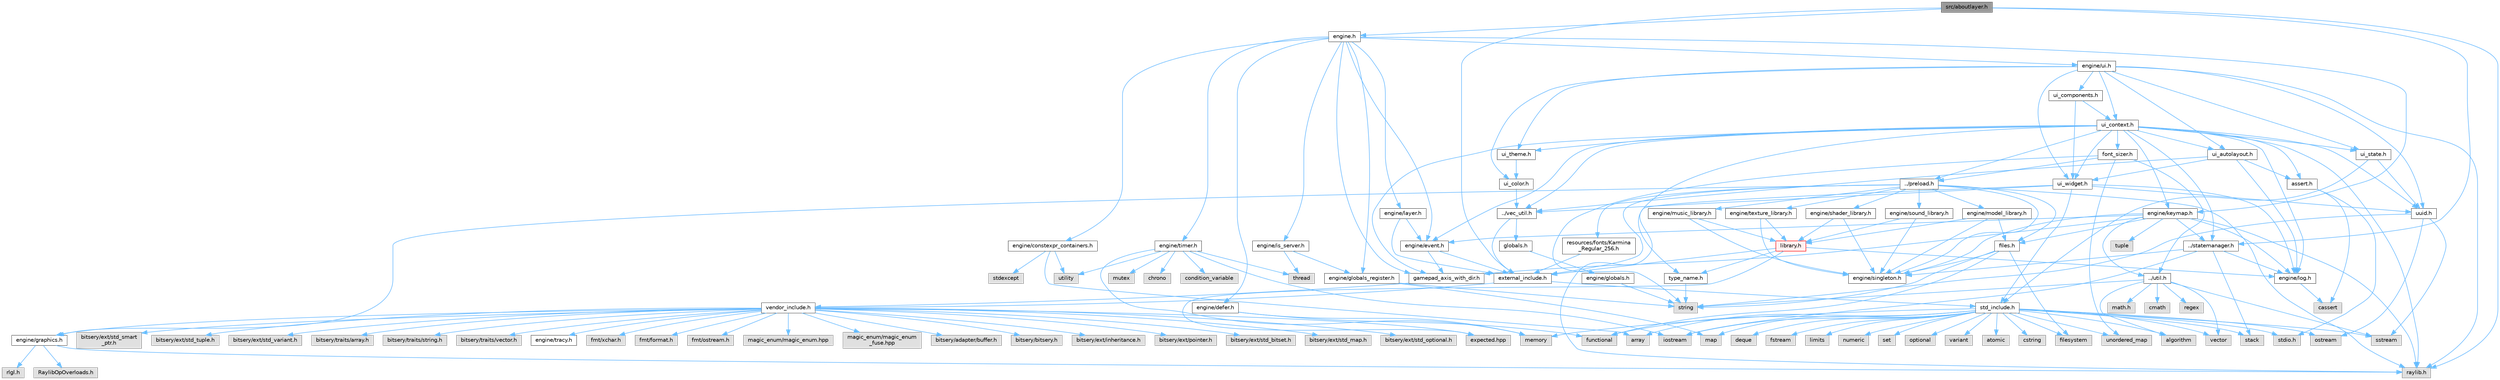 digraph "src/aboutlayer.h"
{
 // LATEX_PDF_SIZE
  bgcolor="transparent";
  edge [fontname=Helvetica,fontsize=10,labelfontname=Helvetica,labelfontsize=10];
  node [fontname=Helvetica,fontsize=10,shape=box,height=0.2,width=0.4];
  Node1 [label="src/aboutlayer.h",height=0.2,width=0.4,color="gray40", fillcolor="grey60", style="filled", fontcolor="black",tooltip=" "];
  Node1 -> Node2 [color="steelblue1",style="solid"];
  Node2 [label="external_include.h",height=0.2,width=0.4,color="grey40", fillcolor="white", style="filled",URL="$d7/daf/external__include_8h.html",tooltip=" "];
  Node2 -> Node3 [color="steelblue1",style="solid"];
  Node3 [label="std_include.h",height=0.2,width=0.4,color="grey40", fillcolor="white", style="filled",URL="$d4/dae/std__include_8h.html",tooltip=" "];
  Node3 -> Node4 [color="steelblue1",style="solid"];
  Node4 [label="stdio.h",height=0.2,width=0.4,color="grey60", fillcolor="#E0E0E0", style="filled",tooltip=" "];
  Node3 -> Node5 [color="steelblue1",style="solid"];
  Node5 [label="algorithm",height=0.2,width=0.4,color="grey60", fillcolor="#E0E0E0", style="filled",tooltip=" "];
  Node3 -> Node6 [color="steelblue1",style="solid"];
  Node6 [label="array",height=0.2,width=0.4,color="grey60", fillcolor="#E0E0E0", style="filled",tooltip=" "];
  Node3 -> Node7 [color="steelblue1",style="solid"];
  Node7 [label="atomic",height=0.2,width=0.4,color="grey60", fillcolor="#E0E0E0", style="filled",tooltip=" "];
  Node3 -> Node8 [color="steelblue1",style="solid"];
  Node8 [label="cstring",height=0.2,width=0.4,color="grey60", fillcolor="#E0E0E0", style="filled",tooltip=" "];
  Node3 -> Node9 [color="steelblue1",style="solid"];
  Node9 [label="deque",height=0.2,width=0.4,color="grey60", fillcolor="#E0E0E0", style="filled",tooltip=" "];
  Node3 -> Node10 [color="steelblue1",style="solid"];
  Node10 [label="filesystem",height=0.2,width=0.4,color="grey60", fillcolor="#E0E0E0", style="filled",tooltip=" "];
  Node3 -> Node11 [color="steelblue1",style="solid"];
  Node11 [label="fstream",height=0.2,width=0.4,color="grey60", fillcolor="#E0E0E0", style="filled",tooltip=" "];
  Node3 -> Node12 [color="steelblue1",style="solid"];
  Node12 [label="functional",height=0.2,width=0.4,color="grey60", fillcolor="#E0E0E0", style="filled",tooltip=" "];
  Node3 -> Node13 [color="steelblue1",style="solid"];
  Node13 [label="iostream",height=0.2,width=0.4,color="grey60", fillcolor="#E0E0E0", style="filled",tooltip=" "];
  Node3 -> Node14 [color="steelblue1",style="solid"];
  Node14 [label="limits",height=0.2,width=0.4,color="grey60", fillcolor="#E0E0E0", style="filled",tooltip=" "];
  Node3 -> Node15 [color="steelblue1",style="solid"];
  Node15 [label="map",height=0.2,width=0.4,color="grey60", fillcolor="#E0E0E0", style="filled",tooltip=" "];
  Node3 -> Node16 [color="steelblue1",style="solid"];
  Node16 [label="memory",height=0.2,width=0.4,color="grey60", fillcolor="#E0E0E0", style="filled",tooltip=" "];
  Node3 -> Node17 [color="steelblue1",style="solid"];
  Node17 [label="numeric",height=0.2,width=0.4,color="grey60", fillcolor="#E0E0E0", style="filled",tooltip=" "];
  Node3 -> Node18 [color="steelblue1",style="solid"];
  Node18 [label="optional",height=0.2,width=0.4,color="grey60", fillcolor="#E0E0E0", style="filled",tooltip=" "];
  Node3 -> Node19 [color="steelblue1",style="solid"];
  Node19 [label="ostream",height=0.2,width=0.4,color="grey60", fillcolor="#E0E0E0", style="filled",tooltip=" "];
  Node3 -> Node20 [color="steelblue1",style="solid"];
  Node20 [label="set",height=0.2,width=0.4,color="grey60", fillcolor="#E0E0E0", style="filled",tooltip=" "];
  Node3 -> Node21 [color="steelblue1",style="solid"];
  Node21 [label="sstream",height=0.2,width=0.4,color="grey60", fillcolor="#E0E0E0", style="filled",tooltip=" "];
  Node3 -> Node22 [color="steelblue1",style="solid"];
  Node22 [label="stack",height=0.2,width=0.4,color="grey60", fillcolor="#E0E0E0", style="filled",tooltip=" "];
  Node3 -> Node23 [color="steelblue1",style="solid"];
  Node23 [label="unordered_map",height=0.2,width=0.4,color="grey60", fillcolor="#E0E0E0", style="filled",tooltip=" "];
  Node3 -> Node24 [color="steelblue1",style="solid"];
  Node24 [label="variant",height=0.2,width=0.4,color="grey60", fillcolor="#E0E0E0", style="filled",tooltip=" "];
  Node3 -> Node25 [color="steelblue1",style="solid"];
  Node25 [label="vector",height=0.2,width=0.4,color="grey60", fillcolor="#E0E0E0", style="filled",tooltip=" "];
  Node2 -> Node26 [color="steelblue1",style="solid"];
  Node26 [label="vendor_include.h",height=0.2,width=0.4,color="grey40", fillcolor="white", style="filled",URL="$d6/dba/vendor__include_8h.html",tooltip=" "];
  Node26 -> Node27 [color="steelblue1",style="solid"];
  Node27 [label="engine/graphics.h",height=0.2,width=0.4,color="grey40", fillcolor="white", style="filled",URL="$d7/d04/graphics_8h.html",tooltip=" "];
  Node27 -> Node28 [color="steelblue1",style="solid"];
  Node28 [label="raylib.h",height=0.2,width=0.4,color="grey60", fillcolor="#E0E0E0", style="filled",tooltip=" "];
  Node27 -> Node29 [color="steelblue1",style="solid"];
  Node29 [label="rlgl.h",height=0.2,width=0.4,color="grey60", fillcolor="#E0E0E0", style="filled",tooltip=" "];
  Node27 -> Node30 [color="steelblue1",style="solid"];
  Node30 [label="RaylibOpOverloads.h",height=0.2,width=0.4,color="grey60", fillcolor="#E0E0E0", style="filled",tooltip=" "];
  Node26 -> Node31 [color="steelblue1",style="solid"];
  Node31 [label="fmt/format.h",height=0.2,width=0.4,color="grey60", fillcolor="#E0E0E0", style="filled",tooltip=" "];
  Node26 -> Node32 [color="steelblue1",style="solid"];
  Node32 [label="fmt/ostream.h",height=0.2,width=0.4,color="grey60", fillcolor="#E0E0E0", style="filled",tooltip=" "];
  Node26 -> Node33 [color="steelblue1",style="solid"];
  Node33 [label="fmt/xchar.h",height=0.2,width=0.4,color="grey60", fillcolor="#E0E0E0", style="filled",tooltip=" "];
  Node26 -> Node34 [color="steelblue1",style="solid"];
  Node34 [label="expected.hpp",height=0.2,width=0.4,color="grey60", fillcolor="#E0E0E0", style="filled",tooltip=" "];
  Node26 -> Node35 [color="steelblue1",style="solid"];
  Node35 [label="magic_enum/magic_enum.hpp",height=0.2,width=0.4,color="grey60", fillcolor="#E0E0E0", style="filled",tooltip=" "];
  Node26 -> Node36 [color="steelblue1",style="solid"];
  Node36 [label="magic_enum/magic_enum\l_fuse.hpp",height=0.2,width=0.4,color="grey60", fillcolor="#E0E0E0", style="filled",tooltip=" "];
  Node26 -> Node37 [color="steelblue1",style="solid"];
  Node37 [label="bitsery/adapter/buffer.h",height=0.2,width=0.4,color="grey60", fillcolor="#E0E0E0", style="filled",tooltip=" "];
  Node26 -> Node38 [color="steelblue1",style="solid"];
  Node38 [label="bitsery/bitsery.h",height=0.2,width=0.4,color="grey60", fillcolor="#E0E0E0", style="filled",tooltip=" "];
  Node26 -> Node39 [color="steelblue1",style="solid"];
  Node39 [label="bitsery/ext/inheritance.h",height=0.2,width=0.4,color="grey60", fillcolor="#E0E0E0", style="filled",tooltip=" "];
  Node26 -> Node40 [color="steelblue1",style="solid"];
  Node40 [label="bitsery/ext/pointer.h",height=0.2,width=0.4,color="grey60", fillcolor="#E0E0E0", style="filled",tooltip=" "];
  Node26 -> Node41 [color="steelblue1",style="solid"];
  Node41 [label="bitsery/ext/std_bitset.h",height=0.2,width=0.4,color="grey60", fillcolor="#E0E0E0", style="filled",tooltip=" "];
  Node26 -> Node42 [color="steelblue1",style="solid"];
  Node42 [label="bitsery/ext/std_map.h",height=0.2,width=0.4,color="grey60", fillcolor="#E0E0E0", style="filled",tooltip=" "];
  Node26 -> Node43 [color="steelblue1",style="solid"];
  Node43 [label="bitsery/ext/std_optional.h",height=0.2,width=0.4,color="grey60", fillcolor="#E0E0E0", style="filled",tooltip=" "];
  Node26 -> Node44 [color="steelblue1",style="solid"];
  Node44 [label="bitsery/ext/std_smart\l_ptr.h",height=0.2,width=0.4,color="grey60", fillcolor="#E0E0E0", style="filled",tooltip=" "];
  Node26 -> Node45 [color="steelblue1",style="solid"];
  Node45 [label="bitsery/ext/std_tuple.h",height=0.2,width=0.4,color="grey60", fillcolor="#E0E0E0", style="filled",tooltip=" "];
  Node26 -> Node46 [color="steelblue1",style="solid"];
  Node46 [label="bitsery/ext/std_variant.h",height=0.2,width=0.4,color="grey60", fillcolor="#E0E0E0", style="filled",tooltip=" "];
  Node26 -> Node47 [color="steelblue1",style="solid"];
  Node47 [label="bitsery/traits/array.h",height=0.2,width=0.4,color="grey60", fillcolor="#E0E0E0", style="filled",tooltip=" "];
  Node26 -> Node48 [color="steelblue1",style="solid"];
  Node48 [label="bitsery/traits/string.h",height=0.2,width=0.4,color="grey60", fillcolor="#E0E0E0", style="filled",tooltip=" "];
  Node26 -> Node49 [color="steelblue1",style="solid"];
  Node49 [label="bitsery/traits/vector.h",height=0.2,width=0.4,color="grey60", fillcolor="#E0E0E0", style="filled",tooltip=" "];
  Node26 -> Node50 [color="steelblue1",style="solid"];
  Node50 [label="engine/tracy.h",height=0.2,width=0.4,color="grey40", fillcolor="white", style="filled",URL="$d6/d15/tracy_8h.html",tooltip=" "];
  Node1 -> Node28 [color="steelblue1",style="solid"];
  Node1 -> Node51 [color="steelblue1",style="solid"];
  Node51 [label="engine.h",height=0.2,width=0.4,color="grey40", fillcolor="white", style="filled",URL="$d1/d55/engine_8h.html",tooltip=" "];
  Node51 -> Node52 [color="steelblue1",style="solid"];
  Node52 [label="engine/constexpr_containers.h",height=0.2,width=0.4,color="grey40", fillcolor="white", style="filled",URL="$d3/dc4/constexpr__containers_8h.html",tooltip=" "];
  Node52 -> Node6 [color="steelblue1",style="solid"];
  Node52 -> Node53 [color="steelblue1",style="solid"];
  Node53 [label="stdexcept",height=0.2,width=0.4,color="grey60", fillcolor="#E0E0E0", style="filled",tooltip=" "];
  Node52 -> Node54 [color="steelblue1",style="solid"];
  Node54 [label="utility",height=0.2,width=0.4,color="grey60", fillcolor="#E0E0E0", style="filled",tooltip=" "];
  Node51 -> Node55 [color="steelblue1",style="solid"];
  Node55 [label="engine/defer.h",height=0.2,width=0.4,color="grey40", fillcolor="white", style="filled",URL="$db/df4/defer_8h.html",tooltip=" "];
  Node55 -> Node12 [color="steelblue1",style="solid"];
  Node55 -> Node16 [color="steelblue1",style="solid"];
  Node51 -> Node56 [color="steelblue1",style="solid"];
  Node56 [label="engine/event.h",height=0.2,width=0.4,color="grey40", fillcolor="white", style="filled",URL="$dd/d20/event_8h.html",tooltip=" "];
  Node56 -> Node2 [color="steelblue1",style="solid"];
  Node56 -> Node57 [color="steelblue1",style="solid"];
  Node57 [label="gamepad_axis_with_dir.h",height=0.2,width=0.4,color="grey40", fillcolor="white", style="filled",URL="$db/d29/gamepad__axis__with__dir_8h.html",tooltip=" "];
  Node57 -> Node26 [color="steelblue1",style="solid"];
  Node51 -> Node57 [color="steelblue1",style="solid"];
  Node51 -> Node58 [color="steelblue1",style="solid"];
  Node58 [label="engine/globals_register.h",height=0.2,width=0.4,color="grey40", fillcolor="white", style="filled",URL="$db/da1/globals__register_8h.html",tooltip=" "];
  Node58 -> Node15 [color="steelblue1",style="solid"];
  Node58 -> Node59 [color="steelblue1",style="solid"];
  Node59 [label="string",height=0.2,width=0.4,color="grey60", fillcolor="#E0E0E0", style="filled",tooltip=" "];
  Node51 -> Node60 [color="steelblue1",style="solid"];
  Node60 [label="engine/is_server.h",height=0.2,width=0.4,color="grey40", fillcolor="white", style="filled",URL="$d6/db9/is__server_8h.html",tooltip=" "];
  Node60 -> Node61 [color="steelblue1",style="solid"];
  Node61 [label="thread",height=0.2,width=0.4,color="grey60", fillcolor="#E0E0E0", style="filled",tooltip=" "];
  Node60 -> Node58 [color="steelblue1",style="solid"];
  Node51 -> Node62 [color="steelblue1",style="solid"];
  Node62 [label="engine/keymap.h",height=0.2,width=0.4,color="grey40", fillcolor="white", style="filled",URL="$da/d9a/keymap_8h.html",tooltip=" "];
  Node62 -> Node63 [color="steelblue1",style="solid"];
  Node63 [label="tuple",height=0.2,width=0.4,color="grey60", fillcolor="#E0E0E0", style="filled",tooltip=" "];
  Node62 -> Node28 [color="steelblue1",style="solid"];
  Node62 -> Node64 [color="steelblue1",style="solid"];
  Node64 [label="../statemanager.h",height=0.2,width=0.4,color="grey40", fillcolor="white", style="filled",URL="$d2/d5f/statemanager_8h.html",tooltip=" "];
  Node64 -> Node13 [color="steelblue1",style="solid"];
  Node64 -> Node22 [color="steelblue1",style="solid"];
  Node64 -> Node65 [color="steelblue1",style="solid"];
  Node65 [label="engine/log.h",height=0.2,width=0.4,color="grey40", fillcolor="white", style="filled",URL="$d7/d7f/log_8h.html",tooltip=" "];
  Node65 -> Node66 [color="steelblue1",style="solid"];
  Node66 [label="cassert",height=0.2,width=0.4,color="grey60", fillcolor="#E0E0E0", style="filled",tooltip=" "];
  Node64 -> Node67 [color="steelblue1",style="solid"];
  Node67 [label="engine/singleton.h",height=0.2,width=0.4,color="grey40", fillcolor="white", style="filled",URL="$d4/d0b/singleton_8h.html",tooltip=" "];
  Node62 -> Node68 [color="steelblue1",style="solid"];
  Node68 [label="../util.h",height=0.2,width=0.4,color="grey40", fillcolor="white", style="filled",URL="$d8/d3c/util_8h.html",tooltip=" "];
  Node68 -> Node69 [color="steelblue1",style="solid"];
  Node69 [label="math.h",height=0.2,width=0.4,color="grey60", fillcolor="#E0E0E0", style="filled",tooltip=" "];
  Node68 -> Node5 [color="steelblue1",style="solid"];
  Node68 -> Node70 [color="steelblue1",style="solid"];
  Node70 [label="cmath",height=0.2,width=0.4,color="grey60", fillcolor="#E0E0E0", style="filled",tooltip=" "];
  Node68 -> Node71 [color="steelblue1",style="solid"];
  Node71 [label="regex",height=0.2,width=0.4,color="grey60", fillcolor="#E0E0E0", style="filled",tooltip=" "];
  Node68 -> Node21 [color="steelblue1",style="solid"];
  Node68 -> Node59 [color="steelblue1",style="solid"];
  Node68 -> Node25 [color="steelblue1",style="solid"];
  Node62 -> Node72 [color="steelblue1",style="solid"];
  Node72 [label="files.h",height=0.2,width=0.4,color="grey40", fillcolor="white", style="filled",URL="$dd/d20/files_8h.html",tooltip=" "];
  Node72 -> Node10 [color="steelblue1",style="solid"];
  Node72 -> Node12 [color="steelblue1",style="solid"];
  Node72 -> Node59 [color="steelblue1",style="solid"];
  Node72 -> Node67 [color="steelblue1",style="solid"];
  Node62 -> Node56 [color="steelblue1",style="solid"];
  Node62 -> Node57 [color="steelblue1",style="solid"];
  Node62 -> Node65 [color="steelblue1",style="solid"];
  Node62 -> Node67 [color="steelblue1",style="solid"];
  Node51 -> Node73 [color="steelblue1",style="solid"];
  Node73 [label="engine/layer.h",height=0.2,width=0.4,color="grey40", fillcolor="white", style="filled",URL="$d3/d3b/layer_8h.html",tooltip=" "];
  Node73 -> Node2 [color="steelblue1",style="solid"];
  Node73 -> Node56 [color="steelblue1",style="solid"];
  Node51 -> Node74 [color="steelblue1",style="solid"];
  Node74 [label="engine/timer.h",height=0.2,width=0.4,color="grey40", fillcolor="white", style="filled",URL="$d5/dd0/timer_8h.html",tooltip=" "];
  Node74 -> Node75 [color="steelblue1",style="solid"];
  Node75 [label="chrono",height=0.2,width=0.4,color="grey60", fillcolor="#E0E0E0", style="filled",tooltip=" "];
  Node74 -> Node76 [color="steelblue1",style="solid"];
  Node76 [label="condition_variable",height=0.2,width=0.4,color="grey60", fillcolor="#E0E0E0", style="filled",tooltip=" "];
  Node74 -> Node13 [color="steelblue1",style="solid"];
  Node74 -> Node16 [color="steelblue1",style="solid"];
  Node74 -> Node77 [color="steelblue1",style="solid"];
  Node77 [label="mutex",height=0.2,width=0.4,color="grey60", fillcolor="#E0E0E0", style="filled",tooltip=" "];
  Node74 -> Node61 [color="steelblue1",style="solid"];
  Node74 -> Node54 [color="steelblue1",style="solid"];
  Node51 -> Node78 [color="steelblue1",style="solid"];
  Node78 [label="engine/ui.h",height=0.2,width=0.4,color="grey40", fillcolor="white", style="filled",URL="$d9/d3b/ui_8h.html",tooltip=" "];
  Node78 -> Node28 [color="steelblue1",style="solid"];
  Node78 -> Node79 [color="steelblue1",style="solid"];
  Node79 [label="ui_autolayout.h",height=0.2,width=0.4,color="grey40", fillcolor="white", style="filled",URL="$d8/dcd/ui__autolayout_8h.html",tooltip=" "];
  Node79 -> Node80 [color="steelblue1",style="solid"];
  Node80 [label="../vec_util.h",height=0.2,width=0.4,color="grey40", fillcolor="white", style="filled",URL="$d0/d3f/vec__util_8h.html",tooltip=" "];
  Node80 -> Node2 [color="steelblue1",style="solid"];
  Node80 -> Node81 [color="steelblue1",style="solid"];
  Node81 [label="globals.h",height=0.2,width=0.4,color="grey40", fillcolor="white", style="filled",URL="$d5/d87/globals_8h.html",tooltip=" "];
  Node81 -> Node82 [color="steelblue1",style="solid"];
  Node82 [label="engine/globals.h",height=0.2,width=0.4,color="grey40", fillcolor="white", style="filled",URL="$d4/df4/engine_2globals_8h.html",tooltip=" "];
  Node82 -> Node59 [color="steelblue1",style="solid"];
  Node79 -> Node83 [color="steelblue1",style="solid"];
  Node83 [label="assert.h",height=0.2,width=0.4,color="grey40", fillcolor="white", style="filled",URL="$dc/da7/assert_8h.html",tooltip=" "];
  Node83 -> Node4 [color="steelblue1",style="solid"];
  Node83 -> Node66 [color="steelblue1",style="solid"];
  Node79 -> Node65 [color="steelblue1",style="solid"];
  Node79 -> Node84 [color="steelblue1",style="solid"];
  Node84 [label="ui_widget.h",height=0.2,width=0.4,color="grey40", fillcolor="white", style="filled",URL="$de/d06/ui__widget_8h.html",tooltip=" "];
  Node84 -> Node3 [color="steelblue1",style="solid"];
  Node84 -> Node80 [color="steelblue1",style="solid"];
  Node84 -> Node65 [color="steelblue1",style="solid"];
  Node84 -> Node28 [color="steelblue1",style="solid"];
  Node84 -> Node85 [color="steelblue1",style="solid"];
  Node85 [label="uuid.h",height=0.2,width=0.4,color="grey40", fillcolor="white", style="filled",URL="$dd/d1d/uuid_8h.html",tooltip=" "];
  Node85 -> Node19 [color="steelblue1",style="solid"];
  Node85 -> Node21 [color="steelblue1",style="solid"];
  Node85 -> Node59 [color="steelblue1",style="solid"];
  Node78 -> Node86 [color="steelblue1",style="solid"];
  Node86 [label="ui_color.h",height=0.2,width=0.4,color="grey40", fillcolor="white", style="filled",URL="$db/d82/ui__color_8h.html",tooltip=" "];
  Node86 -> Node80 [color="steelblue1",style="solid"];
  Node78 -> Node87 [color="steelblue1",style="solid"];
  Node87 [label="ui_components.h",height=0.2,width=0.4,color="grey40", fillcolor="white", style="filled",URL="$d5/dd8/ui__components_8h.html",tooltip=" "];
  Node87 -> Node88 [color="steelblue1",style="solid"];
  Node88 [label="ui_context.h",height=0.2,width=0.4,color="grey40", fillcolor="white", style="filled",URL="$d7/d92/ui__context_8h.html",tooltip=" "];
  Node88 -> Node89 [color="steelblue1",style="solid"];
  Node89 [label="../preload.h",height=0.2,width=0.4,color="grey40", fillcolor="white", style="filled",URL="$d5/d34/preload_8h.html",tooltip=" "];
  Node89 -> Node2 [color="steelblue1",style="solid"];
  Node89 -> Node27 [color="steelblue1",style="solid"];
  Node89 -> Node67 [color="steelblue1",style="solid"];
  Node89 -> Node28 [color="steelblue1",style="solid"];
  Node89 -> Node72 [color="steelblue1",style="solid"];
  Node89 -> Node90 [color="steelblue1",style="solid"];
  Node90 [label="engine/model_library.h",height=0.2,width=0.4,color="grey40", fillcolor="white", style="filled",URL="$d0/dd0/model__library_8h.html",tooltip=" "];
  Node90 -> Node72 [color="steelblue1",style="solid"];
  Node90 -> Node91 [color="steelblue1",style="solid"];
  Node91 [label="library.h",height=0.2,width=0.4,color="red", fillcolor="#FFF0F0", style="filled",URL="$dd/d08/library_8h.html",tooltip=" "];
  Node91 -> Node2 [color="steelblue1",style="solid"];
  Node91 -> Node34 [color="steelblue1",style="solid"];
  Node91 -> Node65 [color="steelblue1",style="solid"];
  Node91 -> Node94 [color="steelblue1",style="solid"];
  Node94 [label="type_name.h",height=0.2,width=0.4,color="grey40", fillcolor="white", style="filled",URL="$d3/d31/type__name_8h.html",tooltip=" "];
  Node94 -> Node59 [color="steelblue1",style="solid"];
  Node90 -> Node67 [color="steelblue1",style="solid"];
  Node89 -> Node95 [color="steelblue1",style="solid"];
  Node95 [label="engine/music_library.h",height=0.2,width=0.4,color="grey40", fillcolor="white", style="filled",URL="$dc/d33/music__library_8h.html",tooltip=" "];
  Node95 -> Node91 [color="steelblue1",style="solid"];
  Node95 -> Node67 [color="steelblue1",style="solid"];
  Node89 -> Node96 [color="steelblue1",style="solid"];
  Node96 [label="engine/shader_library.h",height=0.2,width=0.4,color="grey40", fillcolor="white", style="filled",URL="$d1/d27/shader__library_8h.html",tooltip=" "];
  Node96 -> Node91 [color="steelblue1",style="solid"];
  Node96 -> Node67 [color="steelblue1",style="solid"];
  Node89 -> Node97 [color="steelblue1",style="solid"];
  Node97 [label="engine/sound_library.h",height=0.2,width=0.4,color="grey40", fillcolor="white", style="filled",URL="$d5/d04/sound__library_8h.html",tooltip=" "];
  Node97 -> Node91 [color="steelblue1",style="solid"];
  Node97 -> Node67 [color="steelblue1",style="solid"];
  Node89 -> Node98 [color="steelblue1",style="solid"];
  Node98 [label="engine/texture_library.h",height=0.2,width=0.4,color="grey40", fillcolor="white", style="filled",URL="$d5/d33/texture__library_8h.html",tooltip=" "];
  Node98 -> Node91 [color="steelblue1",style="solid"];
  Node98 -> Node67 [color="steelblue1",style="solid"];
  Node89 -> Node99 [color="steelblue1",style="solid"];
  Node99 [label="resources/fonts/Karmina\l_Regular_256.h",height=0.2,width=0.4,color="grey40", fillcolor="white", style="filled",URL="$d2/de0/_karmina___regular__256_8h.html",tooltip=" "];
  Node99 -> Node2 [color="steelblue1",style="solid"];
  Node88 -> Node64 [color="steelblue1",style="solid"];
  Node88 -> Node80 [color="steelblue1",style="solid"];
  Node88 -> Node83 [color="steelblue1",style="solid"];
  Node88 -> Node56 [color="steelblue1",style="solid"];
  Node88 -> Node57 [color="steelblue1",style="solid"];
  Node88 -> Node62 [color="steelblue1",style="solid"];
  Node88 -> Node65 [color="steelblue1",style="solid"];
  Node88 -> Node28 [color="steelblue1",style="solid"];
  Node88 -> Node94 [color="steelblue1",style="solid"];
  Node88 -> Node100 [color="steelblue1",style="solid"];
  Node100 [label="font_sizer.h",height=0.2,width=0.4,color="grey40", fillcolor="white", style="filled",URL="$da/dfa/font__sizer_8h.html",tooltip=" "];
  Node100 -> Node59 [color="steelblue1",style="solid"];
  Node100 -> Node23 [color="steelblue1",style="solid"];
  Node100 -> Node89 [color="steelblue1",style="solid"];
  Node100 -> Node68 [color="steelblue1",style="solid"];
  Node88 -> Node79 [color="steelblue1",style="solid"];
  Node88 -> Node101 [color="steelblue1",style="solid"];
  Node101 [label="ui_state.h",height=0.2,width=0.4,color="grey40", fillcolor="white", style="filled",URL="$d9/da7/ui__state_8h.html",tooltip=" "];
  Node101 -> Node3 [color="steelblue1",style="solid"];
  Node101 -> Node85 [color="steelblue1",style="solid"];
  Node88 -> Node102 [color="steelblue1",style="solid"];
  Node102 [label="ui_theme.h",height=0.2,width=0.4,color="grey40", fillcolor="white", style="filled",URL="$d2/da8/ui__theme_8h.html",tooltip=" "];
  Node102 -> Node86 [color="steelblue1",style="solid"];
  Node88 -> Node84 [color="steelblue1",style="solid"];
  Node88 -> Node85 [color="steelblue1",style="solid"];
  Node87 -> Node84 [color="steelblue1",style="solid"];
  Node78 -> Node88 [color="steelblue1",style="solid"];
  Node78 -> Node101 [color="steelblue1",style="solid"];
  Node78 -> Node102 [color="steelblue1",style="solid"];
  Node78 -> Node84 [color="steelblue1",style="solid"];
  Node78 -> Node85 [color="steelblue1",style="solid"];
  Node1 -> Node64 [color="steelblue1",style="solid"];
}
